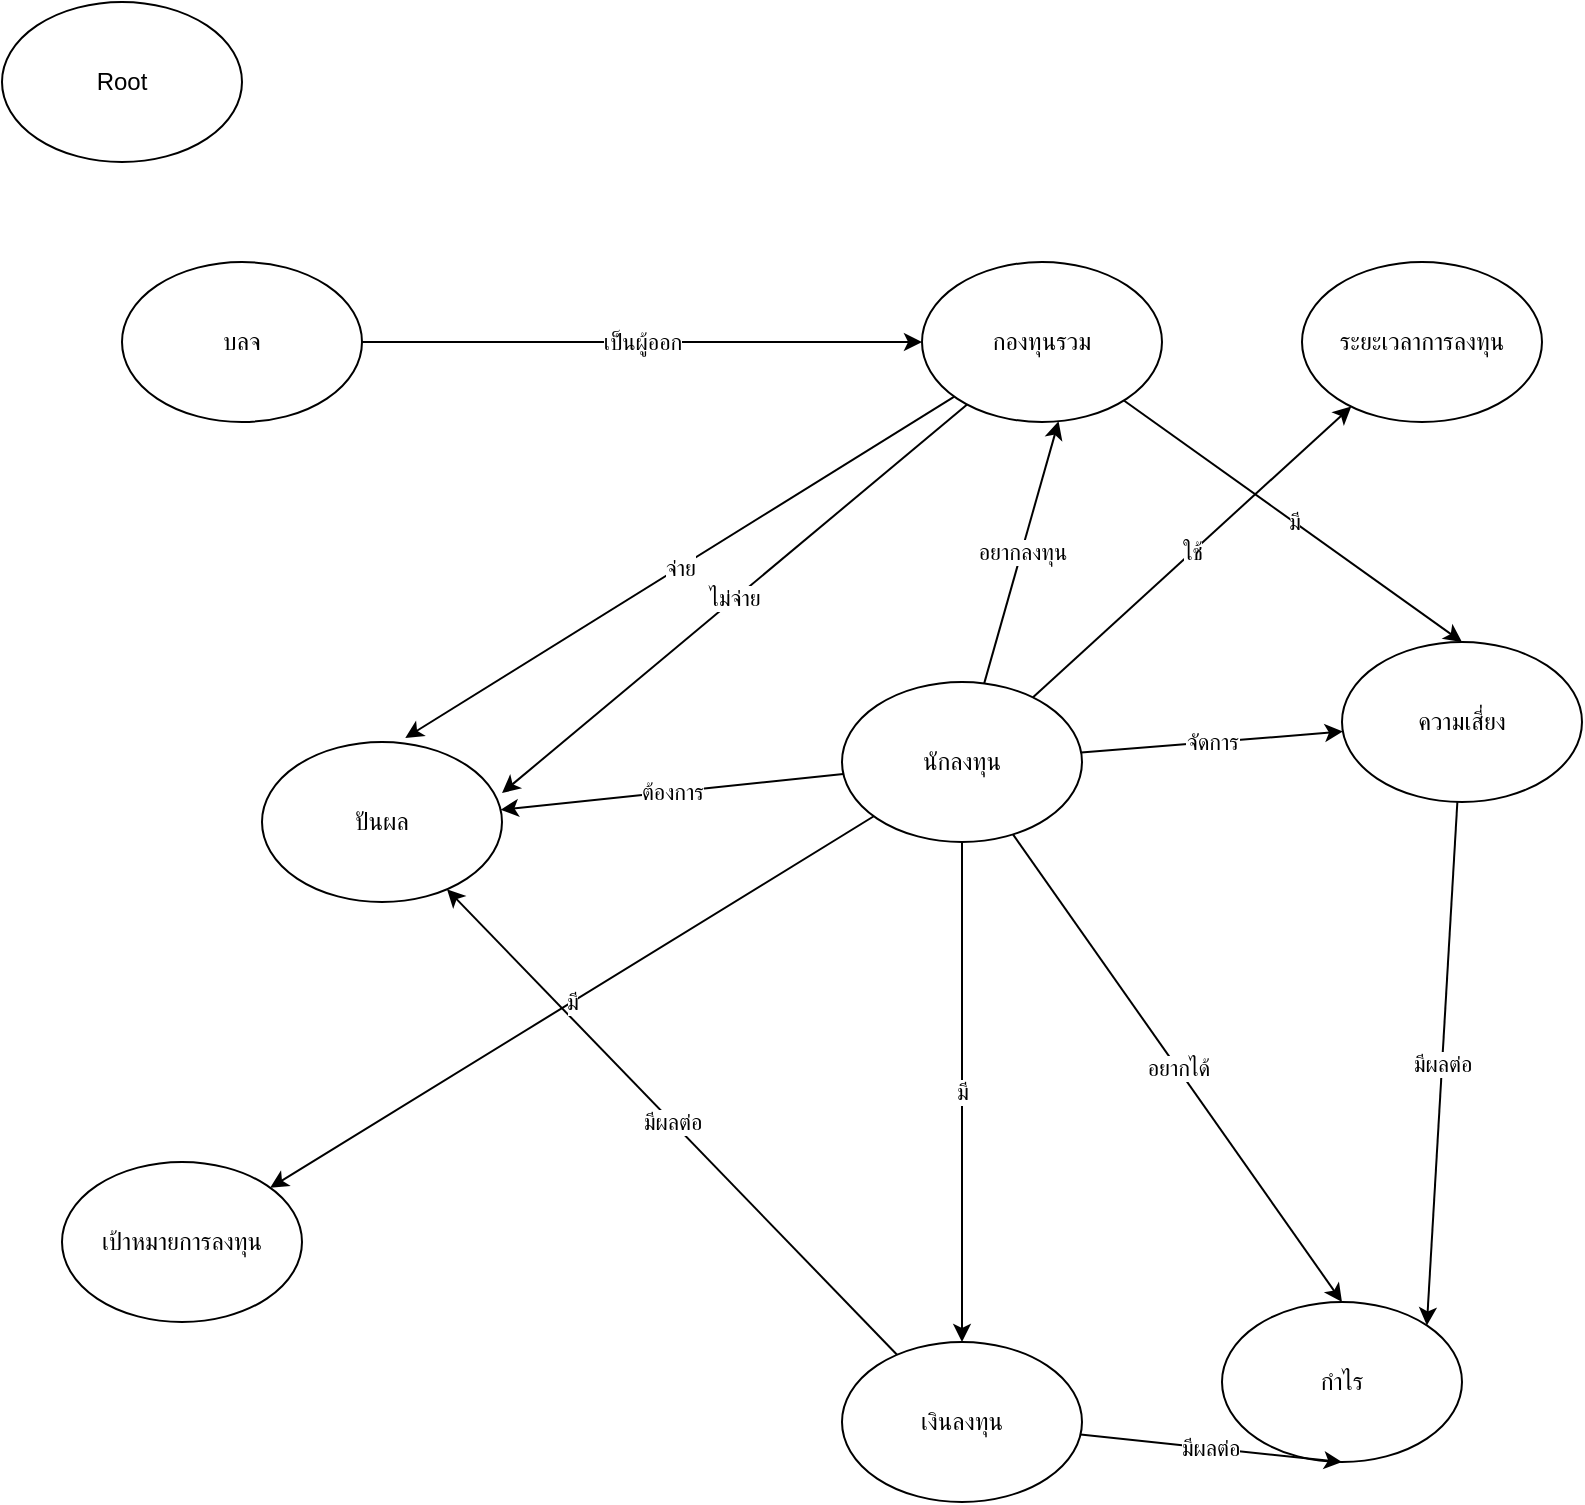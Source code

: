 <mxfile version="13.10.0" type="embed" pages="2">
    <diagram id="hBL5punl4gWNwzRPf0cf" name="Page-1">
        <mxGraphModel dx="1145" dy="667" grid="1" gridSize="10" guides="1" tooltips="1" connect="1" arrows="1" fold="1" page="1" pageScale="1" pageWidth="1169" pageHeight="827" math="0" shadow="0">
            <root>
                <mxCell id="0"/>
                <mxCell id="1" parent="0"/>
                <mxCell id="2" value="Root" style="ellipse;whiteSpace=wrap;html=1;" vertex="1" parent="1">
                    <mxGeometry x="310" y="20" width="120" height="80" as="geometry"/>
                </mxCell>
                <mxCell id="23" value="จ่าย" style="edgeStyle=none;rounded=0;orthogonalLoop=1;jettySize=auto;html=1;entryX=0.597;entryY=-0.025;entryDx=0;entryDy=0;entryPerimeter=0;" edge="1" parent="1" source="3" target="11">
                    <mxGeometry relative="1" as="geometry"/>
                </mxCell>
                <mxCell id="24" value="ไม่จ่าย" style="edgeStyle=none;rounded=0;orthogonalLoop=1;jettySize=auto;html=1;entryX=1;entryY=0.319;entryDx=0;entryDy=0;entryPerimeter=0;" edge="1" parent="1" source="3" target="11">
                    <mxGeometry relative="1" as="geometry"/>
                </mxCell>
                <mxCell id="28" value="มี" style="edgeStyle=none;rounded=0;orthogonalLoop=1;jettySize=auto;html=1;entryX=0.5;entryY=0;entryDx=0;entryDy=0;" edge="1" parent="1" source="3" target="8">
                    <mxGeometry relative="1" as="geometry"/>
                </mxCell>
                <mxCell id="3" value="กองทุนรวม" style="ellipse;whiteSpace=wrap;html=1;" vertex="1" parent="1">
                    <mxGeometry x="770" y="150" width="120" height="80" as="geometry"/>
                </mxCell>
                <mxCell id="5" value="กำไร" style="ellipse;whiteSpace=wrap;html=1;" vertex="1" parent="1">
                    <mxGeometry x="920" y="670" width="120" height="80" as="geometry"/>
                </mxCell>
                <mxCell id="21" value="มีผลต่อ" style="edgeStyle=none;rounded=0;orthogonalLoop=1;jettySize=auto;html=1;entryX=0.5;entryY=1;entryDx=0;entryDy=0;" edge="1" parent="1" source="6" target="5">
                    <mxGeometry relative="1" as="geometry"/>
                </mxCell>
                <mxCell id="22" value="มีผลต่อ" style="edgeStyle=none;rounded=0;orthogonalLoop=1;jettySize=auto;html=1;" edge="1" parent="1" source="6" target="11">
                    <mxGeometry relative="1" as="geometry"/>
                </mxCell>
                <mxCell id="6" value="เงินลงทุน" style="ellipse;whiteSpace=wrap;html=1;" vertex="1" parent="1">
                    <mxGeometry x="730" y="690" width="120" height="80" as="geometry"/>
                </mxCell>
                <mxCell id="7" value="ระยะเวลาการลงทุน" style="ellipse;whiteSpace=wrap;html=1;" vertex="1" parent="1">
                    <mxGeometry x="960" y="150" width="120" height="80" as="geometry"/>
                </mxCell>
                <mxCell id="29" value="มีผลต่อ" style="edgeStyle=none;rounded=0;orthogonalLoop=1;jettySize=auto;html=1;entryX=1;entryY=0;entryDx=0;entryDy=0;" edge="1" parent="1" source="8" target="5">
                    <mxGeometry relative="1" as="geometry"/>
                </mxCell>
                <mxCell id="8" value="ความเสี่ยง" style="ellipse;whiteSpace=wrap;html=1;" vertex="1" parent="1">
                    <mxGeometry x="980" y="340" width="120" height="80" as="geometry"/>
                </mxCell>
                <mxCell id="9" value="เป้าหมายการลงทุน" style="ellipse;whiteSpace=wrap;html=1;" vertex="1" parent="1">
                    <mxGeometry x="340" y="600" width="120" height="80" as="geometry"/>
                </mxCell>
                <mxCell id="13" value="ต้องการ" style="rounded=0;orthogonalLoop=1;jettySize=auto;html=1;" edge="1" parent="1" source="10" target="11">
                    <mxGeometry relative="1" as="geometry"/>
                </mxCell>
                <mxCell id="14" value="อยากได้" style="edgeStyle=none;rounded=0;orthogonalLoop=1;jettySize=auto;html=1;entryX=0.5;entryY=0;entryDx=0;entryDy=0;" edge="1" parent="1" source="10" target="5">
                    <mxGeometry relative="1" as="geometry"/>
                </mxCell>
                <mxCell id="15" value="มี" style="edgeStyle=none;rounded=0;orthogonalLoop=1;jettySize=auto;html=1;entryX=0.5;entryY=0;entryDx=0;entryDy=0;" edge="1" parent="1" source="10" target="6">
                    <mxGeometry relative="1" as="geometry"/>
                </mxCell>
                <mxCell id="16" value="มี" style="edgeStyle=none;rounded=0;orthogonalLoop=1;jettySize=auto;html=1;" edge="1" parent="1" source="10" target="9">
                    <mxGeometry relative="1" as="geometry"/>
                </mxCell>
                <mxCell id="17" value="จัดการ" style="edgeStyle=none;rounded=0;orthogonalLoop=1;jettySize=auto;html=1;" edge="1" parent="1" source="10" target="8">
                    <mxGeometry relative="1" as="geometry"/>
                </mxCell>
                <mxCell id="18" value="ใช้" style="edgeStyle=none;rounded=0;orthogonalLoop=1;jettySize=auto;html=1;" edge="1" parent="1" source="10" target="7">
                    <mxGeometry relative="1" as="geometry"/>
                </mxCell>
                <mxCell id="19" value="อยากลงทุน" style="edgeStyle=none;rounded=0;orthogonalLoop=1;jettySize=auto;html=1;entryX=0.569;entryY=0.996;entryDx=0;entryDy=0;entryPerimeter=0;" edge="1" parent="1" source="10" target="3">
                    <mxGeometry relative="1" as="geometry"/>
                </mxCell>
                <mxCell id="10" value="นักลงทุน" style="ellipse;whiteSpace=wrap;html=1;" vertex="1" parent="1">
                    <mxGeometry x="730" y="360" width="120" height="80" as="geometry"/>
                </mxCell>
                <mxCell id="11" value="ปันผล" style="ellipse;whiteSpace=wrap;html=1;" vertex="1" parent="1">
                    <mxGeometry x="440" y="390" width="120" height="80" as="geometry"/>
                </mxCell>
                <mxCell id="20" value="เป็นผู้ออก" style="edgeStyle=none;rounded=0;orthogonalLoop=1;jettySize=auto;html=1;" edge="1" parent="1" source="12" target="3">
                    <mxGeometry relative="1" as="geometry"/>
                </mxCell>
                <mxCell id="12" value="บลจ" style="ellipse;whiteSpace=wrap;html=1;" vertex="1" parent="1">
                    <mxGeometry x="370" y="150" width="120" height="80" as="geometry"/>
                </mxCell>
            </root>
        </mxGraphModel>
    </diagram>
    <diagram id="pNJxuBg1-X390WHa1x9L" name="Page-2">
        <mxGraphModel dx="1374" dy="800" grid="1" gridSize="10" guides="1" tooltips="1" connect="1" arrows="1" fold="1" page="1" pageScale="1" pageWidth="1169" pageHeight="827" math="0" shadow="0">
            <root>
                <mxCell id="hxNx-i2qnly7g-_exkPQ-0"/>
                <mxCell id="hxNx-i2qnly7g-_exkPQ-1" parent="hxNx-i2qnly7g-_exkPQ-0"/>
                <mxCell id="hxNx-i2qnly7g-_exkPQ-4" style="edgeStyle=none;rounded=0;orthogonalLoop=1;jettySize=auto;html=1;entryX=0.583;entryY=0;entryDx=0;entryDy=0;entryPerimeter=0;exitX=0;exitY=1;exitDx=0;exitDy=0;" edge="1" parent="hxNx-i2qnly7g-_exkPQ-1" source="hxNx-i2qnly7g-_exkPQ-2" target="hxNx-i2qnly7g-_exkPQ-3">
                    <mxGeometry relative="1" as="geometry">
                        <mxPoint x="341.765" y="375.294" as="sourcePoint"/>
                    </mxGeometry>
                </mxCell>
                <mxCell id="hxNx-i2qnly7g-_exkPQ-8" style="edgeStyle=none;rounded=0;orthogonalLoop=1;jettySize=auto;html=1;entryX=0.5;entryY=0;entryDx=0;entryDy=0;" edge="1" parent="hxNx-i2qnly7g-_exkPQ-1" source="hxNx-i2qnly7g-_exkPQ-2" target="hxNx-i2qnly7g-_exkPQ-7">
                    <mxGeometry relative="1" as="geometry"/>
                </mxCell>
                <mxCell id="hxNx-i2qnly7g-_exkPQ-11" value="" style="edgeStyle=none;rounded=0;orthogonalLoop=1;jettySize=auto;html=1;" edge="1" parent="hxNx-i2qnly7g-_exkPQ-1" source="hxNx-i2qnly7g-_exkPQ-2" target="hxNx-i2qnly7g-_exkPQ-10">
                    <mxGeometry relative="1" as="geometry"/>
                </mxCell>
                <mxCell id="hxNx-i2qnly7g-_exkPQ-21" value="" style="edgeStyle=none;rounded=0;orthogonalLoop=1;jettySize=auto;html=1;" edge="1" parent="hxNx-i2qnly7g-_exkPQ-1" source="hxNx-i2qnly7g-_exkPQ-2" target="hxNx-i2qnly7g-_exkPQ-20">
                    <mxGeometry relative="1" as="geometry"/>
                </mxCell>
                <mxCell id="hxNx-i2qnly7g-_exkPQ-24" value="" style="edgeStyle=none;rounded=0;orthogonalLoop=1;jettySize=auto;html=1;" edge="1" parent="hxNx-i2qnly7g-_exkPQ-1" source="hxNx-i2qnly7g-_exkPQ-2" target="hxNx-i2qnly7g-_exkPQ-23">
                    <mxGeometry relative="1" as="geometry"/>
                </mxCell>
                <mxCell id="hxNx-i2qnly7g-_exkPQ-27" value="" style="edgeStyle=none;rounded=0;orthogonalLoop=1;jettySize=auto;html=1;" edge="1" parent="hxNx-i2qnly7g-_exkPQ-1" source="hxNx-i2qnly7g-_exkPQ-2" target="hxNx-i2qnly7g-_exkPQ-26">
                    <mxGeometry relative="1" as="geometry"/>
                </mxCell>
                <mxCell id="hxNx-i2qnly7g-_exkPQ-30" value="" style="edgeStyle=none;rounded=0;orthogonalLoop=1;jettySize=auto;html=1;" edge="1" parent="hxNx-i2qnly7g-_exkPQ-1" source="hxNx-i2qnly7g-_exkPQ-2" target="hxNx-i2qnly7g-_exkPQ-29">
                    <mxGeometry relative="1" as="geometry"/>
                </mxCell>
                <mxCell id="hxNx-i2qnly7g-_exkPQ-31" style="edgeStyle=none;rounded=0;orthogonalLoop=1;jettySize=auto;html=1;" edge="1" parent="hxNx-i2qnly7g-_exkPQ-1" source="hxNx-i2qnly7g-_exkPQ-2" target="hxNx-i2qnly7g-_exkPQ-32">
                    <mxGeometry relative="1" as="geometry">
                        <mxPoint x="860" y="250" as="targetPoint"/>
                    </mxGeometry>
                </mxCell>
                <mxCell id="hxNx-i2qnly7g-_exkPQ-2" value="กองทุน" style="ellipse;whiteSpace=wrap;html=1;" vertex="1" parent="hxNx-i2qnly7g-_exkPQ-1">
                    <mxGeometry x="410" y="300" width="120" height="80" as="geometry"/>
                </mxCell>
                <mxCell id="hxNx-i2qnly7g-_exkPQ-12" style="edgeStyle=none;rounded=0;orthogonalLoop=1;jettySize=auto;html=1;" edge="1" parent="hxNx-i2qnly7g-_exkPQ-1" source="hxNx-i2qnly7g-_exkPQ-3" target="hxNx-i2qnly7g-_exkPQ-13">
                    <mxGeometry relative="1" as="geometry">
                        <mxPoint x="160" y="640" as="targetPoint"/>
                    </mxGeometry>
                </mxCell>
                <mxCell id="hxNx-i2qnly7g-_exkPQ-16" value="" style="edgeStyle=none;rounded=0;orthogonalLoop=1;jettySize=auto;html=1;" edge="1" parent="hxNx-i2qnly7g-_exkPQ-1" source="hxNx-i2qnly7g-_exkPQ-3" target="hxNx-i2qnly7g-_exkPQ-15">
                    <mxGeometry relative="1" as="geometry"/>
                </mxCell>
                <mxCell id="hxNx-i2qnly7g-_exkPQ-3" value="ผลตอบแทน" style="ellipse;whiteSpace=wrap;html=1;" vertex="1" parent="hxNx-i2qnly7g-_exkPQ-1">
                    <mxGeometry x="290" y="450" width="120" height="80" as="geometry"/>
                </mxCell>
                <mxCell id="hxNx-i2qnly7g-_exkPQ-7" value="ชื่อ" style="ellipse;whiteSpace=wrap;html=1;" vertex="1" parent="hxNx-i2qnly7g-_exkPQ-1">
                    <mxGeometry x="50" y="390" width="120" height="80" as="geometry"/>
                </mxCell>
                <mxCell id="hxNx-i2qnly7g-_exkPQ-38" value="" style="edgeStyle=none;rounded=0;orthogonalLoop=1;jettySize=auto;html=1;" edge="1" parent="hxNx-i2qnly7g-_exkPQ-1" source="hxNx-i2qnly7g-_exkPQ-10" target="hxNx-i2qnly7g-_exkPQ-37">
                    <mxGeometry relative="1" as="geometry"/>
                </mxCell>
                <mxCell id="hxNx-i2qnly7g-_exkPQ-40" value="" style="edgeStyle=none;rounded=0;orthogonalLoop=1;jettySize=auto;html=1;" edge="1" parent="hxNx-i2qnly7g-_exkPQ-1" source="hxNx-i2qnly7g-_exkPQ-10" target="hxNx-i2qnly7g-_exkPQ-39">
                    <mxGeometry relative="1" as="geometry"/>
                </mxCell>
                <mxCell id="hxNx-i2qnly7g-_exkPQ-41" style="edgeStyle=none;rounded=0;orthogonalLoop=1;jettySize=auto;html=1;" edge="1" parent="hxNx-i2qnly7g-_exkPQ-1" source="hxNx-i2qnly7g-_exkPQ-10" target="hxNx-i2qnly7g-_exkPQ-42">
                    <mxGeometry relative="1" as="geometry">
                        <mxPoint x="680" y="730" as="targetPoint"/>
                    </mxGeometry>
                </mxCell>
                <mxCell id="hxNx-i2qnly7g-_exkPQ-10" value="สิ่งที่ลงทุน" style="ellipse;whiteSpace=wrap;html=1;" vertex="1" parent="hxNx-i2qnly7g-_exkPQ-1">
                    <mxGeometry x="460" y="580" width="120" height="80" as="geometry"/>
                </mxCell>
                <mxCell id="hxNx-i2qnly7g-_exkPQ-13" value="กำไร" style="ellipse;whiteSpace=wrap;html=1;" vertex="1" parent="hxNx-i2qnly7g-_exkPQ-1">
                    <mxGeometry x="110" y="600" width="120" height="80" as="geometry"/>
                </mxCell>
                <mxCell id="hxNx-i2qnly7g-_exkPQ-15" value="ปันผล" style="ellipse;whiteSpace=wrap;html=1;" vertex="1" parent="hxNx-i2qnly7g-_exkPQ-1">
                    <mxGeometry x="260" y="600" width="120" height="80" as="geometry"/>
                </mxCell>
                <mxCell id="hxNx-i2qnly7g-_exkPQ-18" style="edgeStyle=none;rounded=0;orthogonalLoop=1;jettySize=auto;html=1;entryX=0.5;entryY=0;entryDx=0;entryDy=0;" edge="1" parent="hxNx-i2qnly7g-_exkPQ-1" source="hxNx-i2qnly7g-_exkPQ-17" target="hxNx-i2qnly7g-_exkPQ-2">
                    <mxGeometry relative="1" as="geometry"/>
                </mxCell>
                <mxCell id="hxNx-i2qnly7g-_exkPQ-35" value="" style="edgeStyle=none;rounded=0;orthogonalLoop=1;jettySize=auto;html=1;" edge="1" parent="hxNx-i2qnly7g-_exkPQ-1" source="hxNx-i2qnly7g-_exkPQ-17" target="hxNx-i2qnly7g-_exkPQ-34">
                    <mxGeometry relative="1" as="geometry"/>
                </mxCell>
                <mxCell id="hxNx-i2qnly7g-_exkPQ-17" value="บลจ" style="ellipse;whiteSpace=wrap;html=1;" vertex="1" parent="hxNx-i2qnly7g-_exkPQ-1">
                    <mxGeometry x="410" y="70" width="120" height="80" as="geometry"/>
                </mxCell>
                <mxCell id="hxNx-i2qnly7g-_exkPQ-20" value="ชนิดกองทุน" style="ellipse;whiteSpace=wrap;html=1;" vertex="1" parent="hxNx-i2qnly7g-_exkPQ-1">
                    <mxGeometry x="610" y="560" width="120" height="80" as="geometry"/>
                </mxCell>
                <mxCell id="hxNx-i2qnly7g-_exkPQ-23" value="ความเสี่ยง" style="ellipse;whiteSpace=wrap;html=1;" vertex="1" parent="hxNx-i2qnly7g-_exkPQ-1">
                    <mxGeometry x="730" y="510" width="120" height="80" as="geometry"/>
                </mxCell>
                <mxCell id="hxNx-i2qnly7g-_exkPQ-26" value="เงินขั้นต่ำ" style="ellipse;whiteSpace=wrap;html=1;" vertex="1" parent="hxNx-i2qnly7g-_exkPQ-1">
                    <mxGeometry x="810" y="414" width="120" height="80" as="geometry"/>
                </mxCell>
                <mxCell id="hxNx-i2qnly7g-_exkPQ-29" value="ค่าธรรมเนียม" style="ellipse;whiteSpace=wrap;html=1;" vertex="1" parent="hxNx-i2qnly7g-_exkPQ-1">
                    <mxGeometry x="840" y="300" width="120" height="80" as="geometry"/>
                </mxCell>
                <mxCell id="hxNx-i2qnly7g-_exkPQ-32" value="มูลค่าของกองทุน" style="ellipse;whiteSpace=wrap;html=1;" vertex="1" parent="hxNx-i2qnly7g-_exkPQ-1">
                    <mxGeometry x="800" y="210" width="120" height="80" as="geometry"/>
                </mxCell>
                <mxCell id="hxNx-i2qnly7g-_exkPQ-34" value="ชื่อ" style="ellipse;whiteSpace=wrap;html=1;" vertex="1" parent="hxNx-i2qnly7g-_exkPQ-1">
                    <mxGeometry x="800" y="70" width="120" height="80" as="geometry"/>
                </mxCell>
                <mxCell id="hxNx-i2qnly7g-_exkPQ-37" value="ตราสารหนี้" style="ellipse;whiteSpace=wrap;html=1;" vertex="1" parent="hxNx-i2qnly7g-_exkPQ-1">
                    <mxGeometry x="350" y="730" width="120" height="80" as="geometry"/>
                </mxCell>
                <mxCell id="hxNx-i2qnly7g-_exkPQ-39" value="หุ้นกู้" style="ellipse;whiteSpace=wrap;html=1;" vertex="1" parent="hxNx-i2qnly7g-_exkPQ-1">
                    <mxGeometry x="500" y="730" width="120" height="80" as="geometry"/>
                </mxCell>
                <mxCell id="hxNx-i2qnly7g-_exkPQ-42" value="หุ้น" style="ellipse;whiteSpace=wrap;html=1;" vertex="1" parent="hxNx-i2qnly7g-_exkPQ-1">
                    <mxGeometry x="650" y="730" width="120" height="80" as="geometry"/>
                </mxCell>
            </root>
        </mxGraphModel>
    </diagram>
</mxfile>